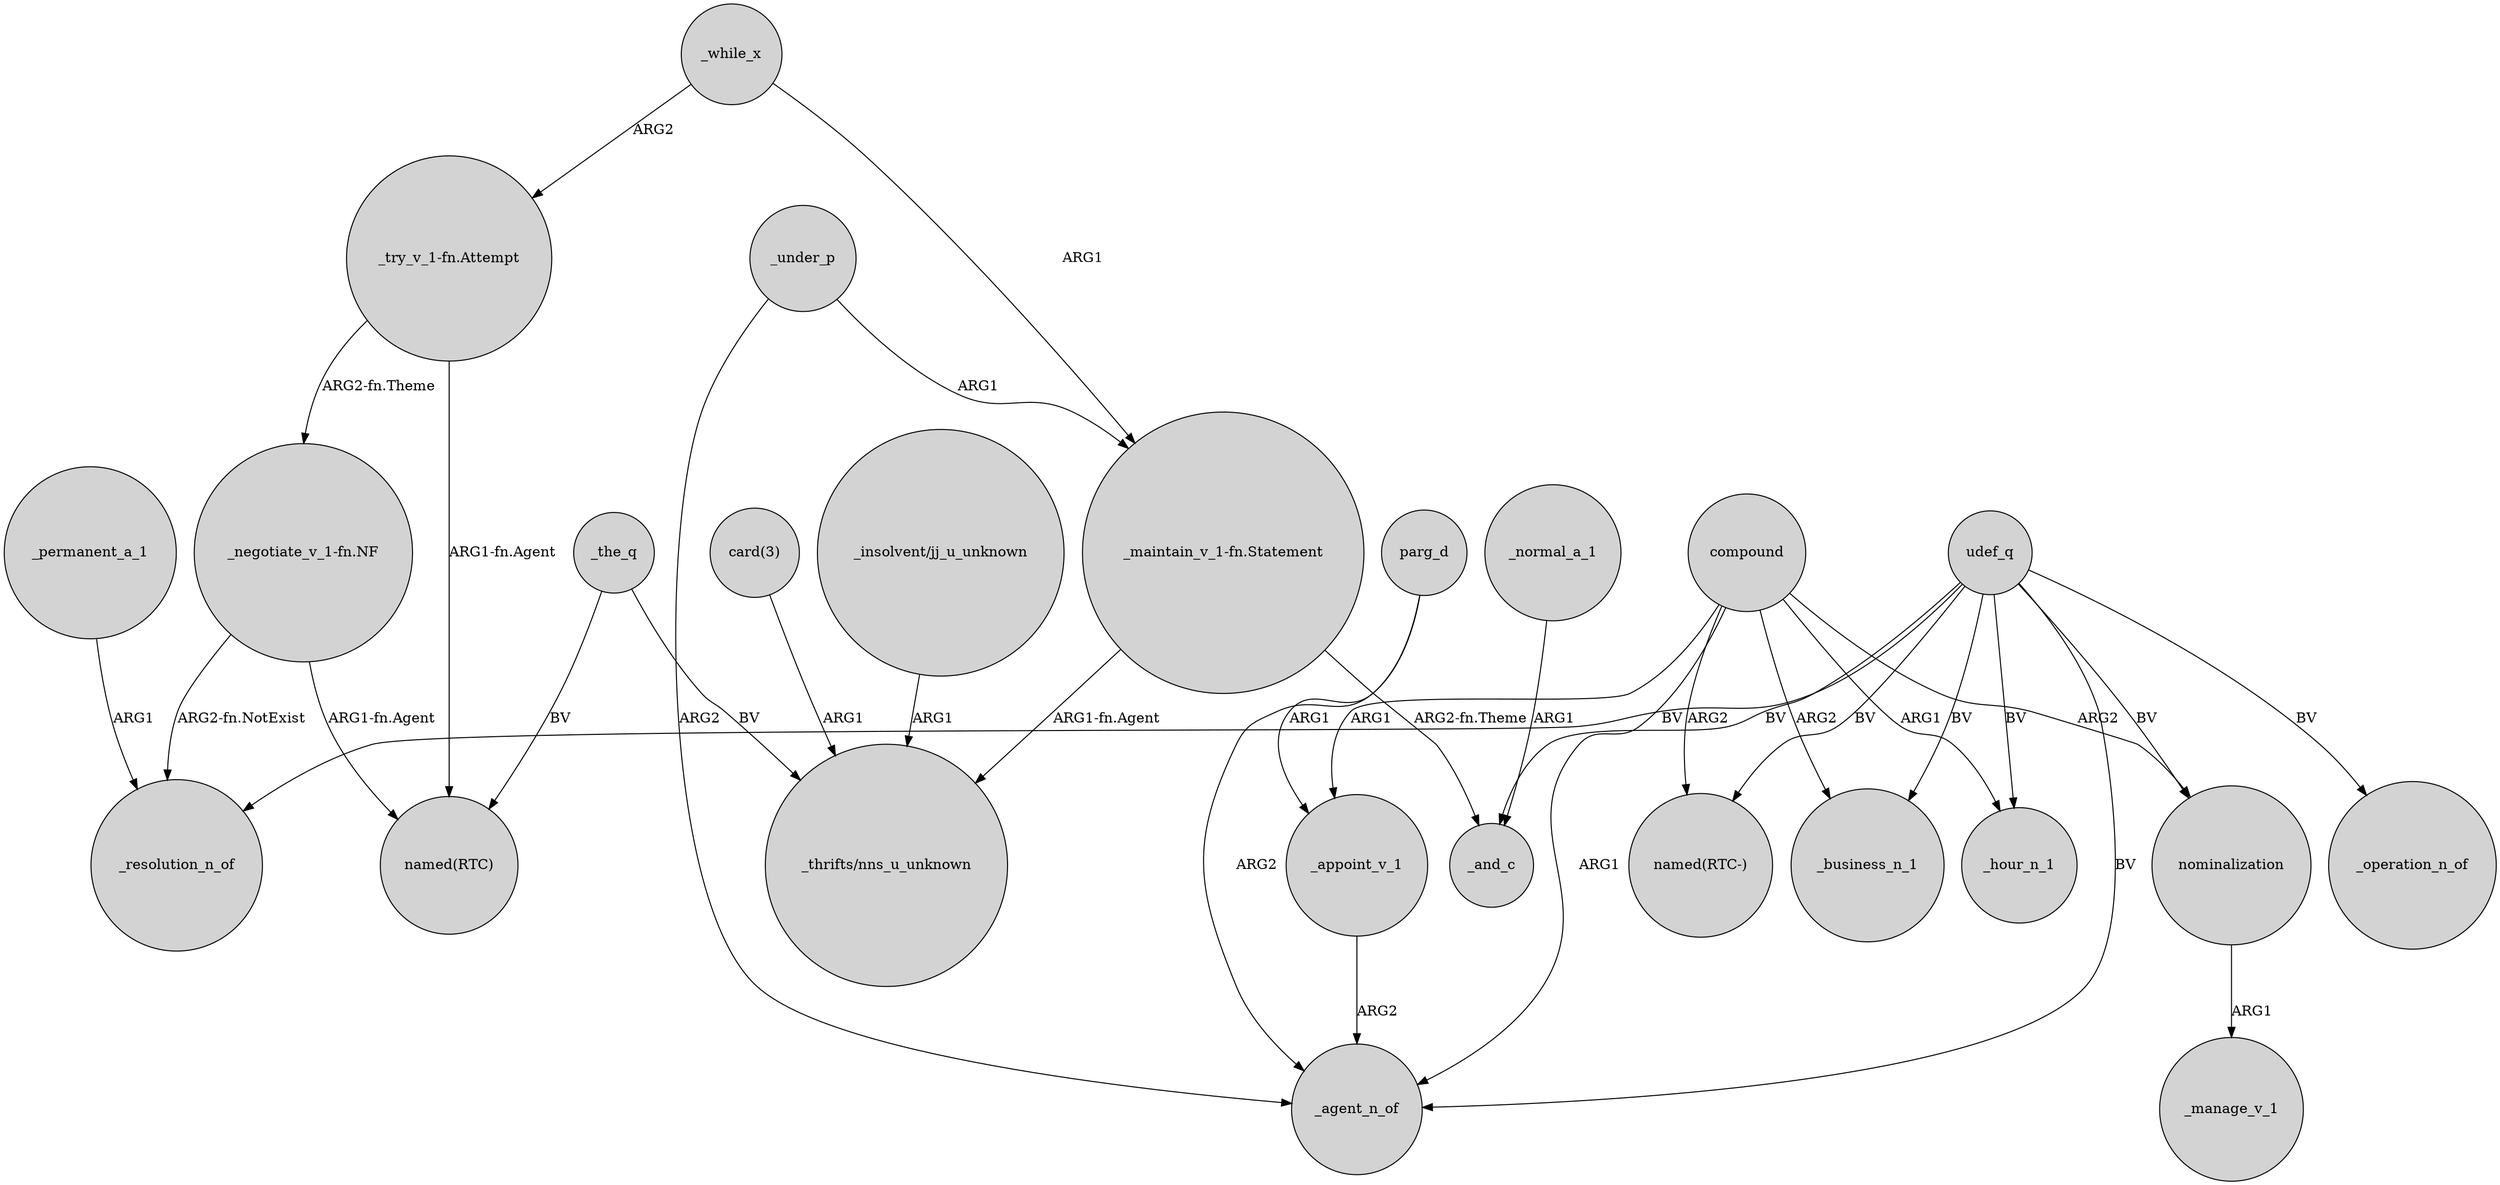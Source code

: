 digraph {
	node [shape=circle style=filled]
	_permanent_a_1 -> _resolution_n_of [label=ARG1]
	_under_p -> _agent_n_of [label=ARG2]
	"card(3)" -> "_thrifts/nns_u_unknown" [label=ARG1]
	compound -> _hour_n_1 [label=ARG1]
	_the_q -> "named(RTC)" [label=BV]
	compound -> _appoint_v_1 [label=ARG1]
	_while_x -> "_maintain_v_1-fn.Statement" [label=ARG1]
	udef_q -> _hour_n_1 [label=BV]
	"_try_v_1-fn.Attempt" -> "_negotiate_v_1-fn.NF" [label="ARG2-fn.Theme"]
	"_try_v_1-fn.Attempt" -> "named(RTC)" [label="ARG1-fn.Agent"]
	parg_d -> _agent_n_of [label=ARG2]
	compound -> nominalization [label=ARG2]
	"_maintain_v_1-fn.Statement" -> _and_c [label="ARG2-fn.Theme"]
	udef_q -> _resolution_n_of [label=BV]
	"_negotiate_v_1-fn.NF" -> "named(RTC)" [label="ARG1-fn.Agent"]
	_normal_a_1 -> _and_c [label=ARG1]
	compound -> _agent_n_of [label=ARG1]
	_the_q -> "_thrifts/nns_u_unknown" [label=BV]
	parg_d -> _appoint_v_1 [label=ARG1]
	udef_q -> _agent_n_of [label=BV]
	compound -> _business_n_1 [label=ARG2]
	"_insolvent/jj_u_unknown" -> "_thrifts/nns_u_unknown" [label=ARG1]
	udef_q -> nominalization [label=BV]
	_while_x -> "_try_v_1-fn.Attempt" [label=ARG2]
	udef_q -> _business_n_1 [label=BV]
	udef_q -> "named(RTC-)" [label=BV]
	"_negotiate_v_1-fn.NF" -> _resolution_n_of [label="ARG2-fn.NotExist"]
	"_maintain_v_1-fn.Statement" -> "_thrifts/nns_u_unknown" [label="ARG1-fn.Agent"]
	udef_q -> _and_c [label=BV]
	_under_p -> "_maintain_v_1-fn.Statement" [label=ARG1]
	nominalization -> _manage_v_1 [label=ARG1]
	udef_q -> _operation_n_of [label=BV]
	_appoint_v_1 -> _agent_n_of [label=ARG2]
	compound -> "named(RTC-)" [label=ARG2]
}
